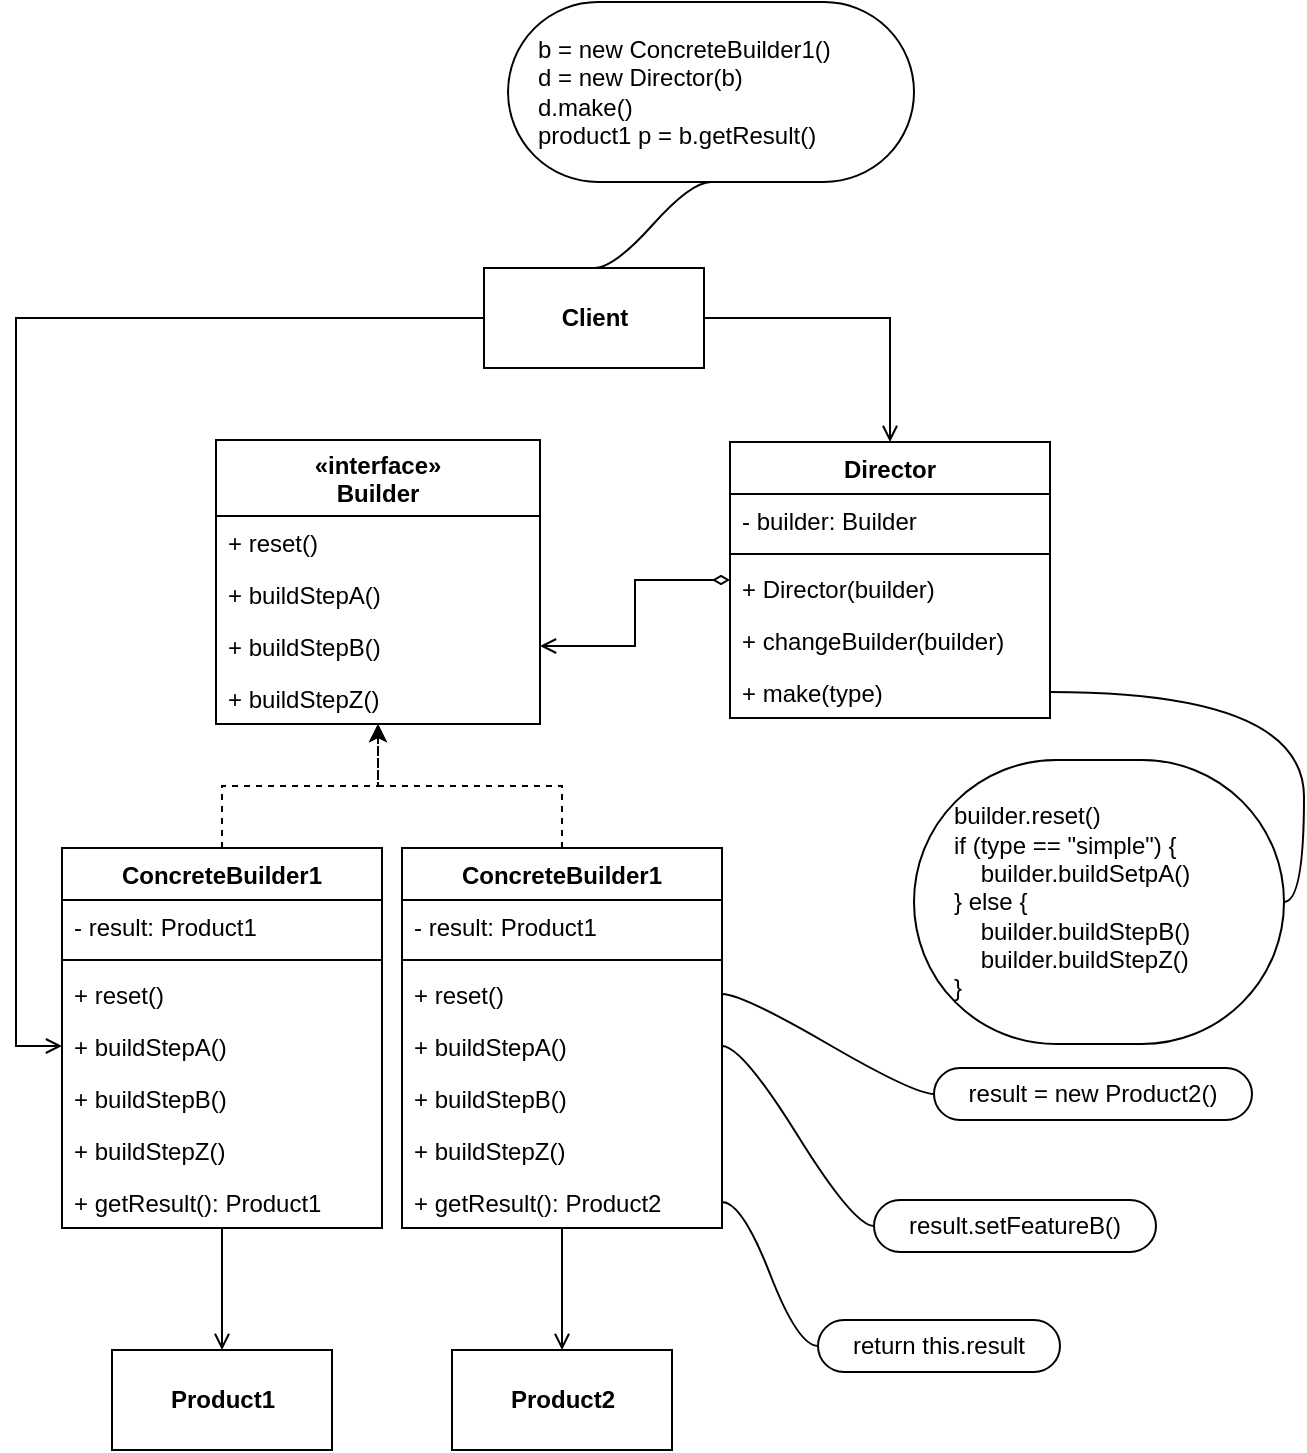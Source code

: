 <mxfile>
    <diagram id="TZTLIemM7V4YDibyDKoc" name="Standard">
        <mxGraphModel dx="997" dy="782" grid="0" gridSize="10" guides="1" tooltips="1" connect="1" arrows="1" fold="1" page="1" pageScale="1" pageWidth="827" pageHeight="1169" math="0" shadow="0">
            <root>
                <mxCell id="0"/>
                <mxCell id="1" parent="0"/>
                <mxCell id="6" value="«interface»&#10;Builder" style="swimlane;fontStyle=1;childLayout=stackLayout;horizontal=1;startSize=38;fillColor=none;horizontalStack=0;resizeParent=1;resizeParentMax=0;resizeLast=0;collapsible=1;marginBottom=0;" parent="1" vertex="1">
                    <mxGeometry x="221" y="294" width="162" height="142" as="geometry">
                        <mxRectangle x="130" y="284" width="90" height="38" as="alternateBounds"/>
                    </mxGeometry>
                </mxCell>
                <mxCell id="7" value="+ reset()" style="text;strokeColor=none;fillColor=none;align=left;verticalAlign=top;spacingLeft=4;spacingRight=4;overflow=hidden;rotatable=0;points=[[0,0.5],[1,0.5]];portConstraint=eastwest;" parent="6" vertex="1">
                    <mxGeometry y="38" width="162" height="26" as="geometry"/>
                </mxCell>
                <mxCell id="8" value="+ buildStepA()" style="text;strokeColor=none;fillColor=none;align=left;verticalAlign=top;spacingLeft=4;spacingRight=4;overflow=hidden;rotatable=0;points=[[0,0.5],[1,0.5]];portConstraint=eastwest;" parent="6" vertex="1">
                    <mxGeometry y="64" width="162" height="26" as="geometry"/>
                </mxCell>
                <mxCell id="9" value="+ buildStepB()" style="text;strokeColor=none;fillColor=none;align=left;verticalAlign=top;spacingLeft=4;spacingRight=4;overflow=hidden;rotatable=0;points=[[0,0.5],[1,0.5]];portConstraint=eastwest;" parent="6" vertex="1">
                    <mxGeometry y="90" width="162" height="26" as="geometry"/>
                </mxCell>
                <mxCell id="15" value="+ buildStepZ()" style="text;strokeColor=none;fillColor=none;align=left;verticalAlign=top;spacingLeft=4;spacingRight=4;overflow=hidden;rotatable=0;points=[[0,0.5],[1,0.5]];portConstraint=eastwest;" parent="6" vertex="1">
                    <mxGeometry y="116" width="162" height="26" as="geometry"/>
                </mxCell>
                <mxCell id="30" style="edgeStyle=orthogonalEdgeStyle;html=1;exitX=0.5;exitY=0;exitDx=0;exitDy=0;entryX=0.5;entryY=1;entryDx=0;entryDy=0;rounded=0;dashed=1;" parent="1" source="16" target="6" edge="1">
                    <mxGeometry relative="1" as="geometry"/>
                </mxCell>
                <mxCell id="37" value="" style="edgeStyle=orthogonalEdgeStyle;rounded=0;html=1;endArrow=open;endFill=0;" parent="1" source="16" target="34" edge="1">
                    <mxGeometry relative="1" as="geometry"/>
                </mxCell>
                <mxCell id="16" value="ConcreteBuilder1" style="swimlane;fontStyle=1;align=center;verticalAlign=top;childLayout=stackLayout;horizontal=1;startSize=26;horizontalStack=0;resizeParent=1;resizeParentMax=0;resizeLast=0;collapsible=1;marginBottom=0;" parent="1" vertex="1">
                    <mxGeometry x="144" y="498" width="160" height="190" as="geometry">
                        <mxRectangle x="53" y="488" width="127" height="26" as="alternateBounds"/>
                    </mxGeometry>
                </mxCell>
                <mxCell id="17" value="- result: Product1" style="text;strokeColor=none;fillColor=none;align=left;verticalAlign=top;spacingLeft=4;spacingRight=4;overflow=hidden;rotatable=0;points=[[0,0.5],[1,0.5]];portConstraint=eastwest;" parent="16" vertex="1">
                    <mxGeometry y="26" width="160" height="26" as="geometry"/>
                </mxCell>
                <mxCell id="18" value="" style="line;strokeWidth=1;fillColor=none;align=left;verticalAlign=middle;spacingTop=-1;spacingLeft=3;spacingRight=3;rotatable=0;labelPosition=right;points=[];portConstraint=eastwest;" parent="16" vertex="1">
                    <mxGeometry y="52" width="160" height="8" as="geometry"/>
                </mxCell>
                <mxCell id="19" value="+ reset()" style="text;strokeColor=none;fillColor=none;align=left;verticalAlign=top;spacingLeft=4;spacingRight=4;overflow=hidden;rotatable=0;points=[[0,0.5],[1,0.5]];portConstraint=eastwest;" parent="16" vertex="1">
                    <mxGeometry y="60" width="160" height="26" as="geometry"/>
                </mxCell>
                <mxCell id="21" value="+ buildStepA()" style="text;strokeColor=none;fillColor=none;align=left;verticalAlign=top;spacingLeft=4;spacingRight=4;overflow=hidden;rotatable=0;points=[[0,0.5],[1,0.5]];portConstraint=eastwest;" parent="16" vertex="1">
                    <mxGeometry y="86" width="160" height="26" as="geometry"/>
                </mxCell>
                <mxCell id="20" value="+ buildStepB()" style="text;strokeColor=none;fillColor=none;align=left;verticalAlign=top;spacingLeft=4;spacingRight=4;overflow=hidden;rotatable=0;points=[[0,0.5],[1,0.5]];portConstraint=eastwest;" parent="16" vertex="1">
                    <mxGeometry y="112" width="160" height="26" as="geometry"/>
                </mxCell>
                <mxCell id="22" value="+ buildStepZ()" style="text;strokeColor=none;fillColor=none;align=left;verticalAlign=top;spacingLeft=4;spacingRight=4;overflow=hidden;rotatable=0;points=[[0,0.5],[1,0.5]];portConstraint=eastwest;" parent="16" vertex="1">
                    <mxGeometry y="138" width="160" height="26" as="geometry"/>
                </mxCell>
                <mxCell id="38" value="+ getResult(): Product1" style="text;strokeColor=none;fillColor=none;align=left;verticalAlign=top;spacingLeft=4;spacingRight=4;overflow=hidden;rotatable=0;points=[[0,0.5],[1,0.5]];portConstraint=eastwest;" parent="16" vertex="1">
                    <mxGeometry y="164" width="160" height="26" as="geometry"/>
                </mxCell>
                <mxCell id="32" style="edgeStyle=orthogonalEdgeStyle;rounded=0;html=1;exitX=0.5;exitY=0;exitDx=0;exitDy=0;entryX=0.5;entryY=1;entryDx=0;entryDy=0;dashed=1;" parent="1" source="23" target="6" edge="1">
                    <mxGeometry relative="1" as="geometry">
                        <mxPoint x="302" y="436" as="targetPoint"/>
                    </mxGeometry>
                </mxCell>
                <mxCell id="36" value="" style="edgeStyle=orthogonalEdgeStyle;rounded=0;html=1;endArrow=open;endFill=0;" parent="1" source="23" target="35" edge="1">
                    <mxGeometry relative="1" as="geometry"/>
                </mxCell>
                <mxCell id="23" value="ConcreteBuilder1" style="swimlane;fontStyle=1;align=center;verticalAlign=top;childLayout=stackLayout;horizontal=1;startSize=26;horizontalStack=0;resizeParent=1;resizeParentMax=0;resizeLast=0;collapsible=1;marginBottom=0;" parent="1" vertex="1">
                    <mxGeometry x="314" y="498" width="160" height="190" as="geometry"/>
                </mxCell>
                <mxCell id="24" value="- result: Product1" style="text;strokeColor=none;fillColor=none;align=left;verticalAlign=top;spacingLeft=4;spacingRight=4;overflow=hidden;rotatable=0;points=[[0,0.5],[1,0.5]];portConstraint=eastwest;" parent="23" vertex="1">
                    <mxGeometry y="26" width="160" height="26" as="geometry"/>
                </mxCell>
                <mxCell id="25" value="" style="line;strokeWidth=1;fillColor=none;align=left;verticalAlign=middle;spacingTop=-1;spacingLeft=3;spacingRight=3;rotatable=0;labelPosition=right;points=[];portConstraint=eastwest;" parent="23" vertex="1">
                    <mxGeometry y="52" width="160" height="8" as="geometry"/>
                </mxCell>
                <mxCell id="26" value="+ reset()" style="text;strokeColor=none;fillColor=none;align=left;verticalAlign=top;spacingLeft=4;spacingRight=4;overflow=hidden;rotatable=0;points=[[0,0.5],[1,0.5]];portConstraint=eastwest;" parent="23" vertex="1">
                    <mxGeometry y="60" width="160" height="26" as="geometry"/>
                </mxCell>
                <mxCell id="27" value="+ buildStepA()" style="text;strokeColor=none;fillColor=none;align=left;verticalAlign=top;spacingLeft=4;spacingRight=4;overflow=hidden;rotatable=0;points=[[0,0.5],[1,0.5]];portConstraint=eastwest;" parent="23" vertex="1">
                    <mxGeometry y="86" width="160" height="26" as="geometry"/>
                </mxCell>
                <mxCell id="28" value="+ buildStepB()" style="text;strokeColor=none;fillColor=none;align=left;verticalAlign=top;spacingLeft=4;spacingRight=4;overflow=hidden;rotatable=0;points=[[0,0.5],[1,0.5]];portConstraint=eastwest;" parent="23" vertex="1">
                    <mxGeometry y="112" width="160" height="26" as="geometry"/>
                </mxCell>
                <mxCell id="29" value="+ buildStepZ()" style="text;strokeColor=none;fillColor=none;align=left;verticalAlign=top;spacingLeft=4;spacingRight=4;overflow=hidden;rotatable=0;points=[[0,0.5],[1,0.5]];portConstraint=eastwest;" parent="23" vertex="1">
                    <mxGeometry y="138" width="160" height="26" as="geometry"/>
                </mxCell>
                <mxCell id="39" value="+ getResult(): Product2" style="text;strokeColor=none;fillColor=none;align=left;verticalAlign=top;spacingLeft=4;spacingRight=4;overflow=hidden;rotatable=0;points=[[0,0.5],[1,0.5]];portConstraint=eastwest;" parent="23" vertex="1">
                    <mxGeometry y="164" width="160" height="26" as="geometry"/>
                </mxCell>
                <mxCell id="34" value="Product1" style="html=1;fontStyle=1" parent="1" vertex="1">
                    <mxGeometry x="169" y="749" width="110" height="50" as="geometry"/>
                </mxCell>
                <mxCell id="35" value="Product2" style="html=1;fontStyle=1" parent="1" vertex="1">
                    <mxGeometry x="339" y="749" width="110" height="50" as="geometry"/>
                </mxCell>
                <mxCell id="47" value="" style="edgeStyle=orthogonalEdgeStyle;rounded=0;html=1;endArrow=open;endFill=0;startArrow=diamondThin;startFill=0;" parent="1" source="40" target="9" edge="1">
                    <mxGeometry relative="1" as="geometry"/>
                </mxCell>
                <mxCell id="40" value="Director" style="swimlane;fontStyle=1;align=center;verticalAlign=top;childLayout=stackLayout;horizontal=1;startSize=26;horizontalStack=0;resizeParent=1;resizeParentMax=0;resizeLast=0;collapsible=1;marginBottom=0;" parent="1" vertex="1">
                    <mxGeometry x="478" y="295" width="160" height="138" as="geometry">
                        <mxRectangle x="387" y="285" width="73" height="26" as="alternateBounds"/>
                    </mxGeometry>
                </mxCell>
                <mxCell id="41" value="- builder: Builder" style="text;strokeColor=none;fillColor=none;align=left;verticalAlign=top;spacingLeft=4;spacingRight=4;overflow=hidden;rotatable=0;points=[[0,0.5],[1,0.5]];portConstraint=eastwest;" parent="40" vertex="1">
                    <mxGeometry y="26" width="160" height="26" as="geometry"/>
                </mxCell>
                <mxCell id="42" value="" style="line;strokeWidth=1;fillColor=none;align=left;verticalAlign=middle;spacingTop=-1;spacingLeft=3;spacingRight=3;rotatable=0;labelPosition=right;points=[];portConstraint=eastwest;" parent="40" vertex="1">
                    <mxGeometry y="52" width="160" height="8" as="geometry"/>
                </mxCell>
                <mxCell id="43" value="+ Director(builder)" style="text;strokeColor=none;fillColor=none;align=left;verticalAlign=top;spacingLeft=4;spacingRight=4;overflow=hidden;rotatable=0;points=[[0,0.5],[1,0.5]];portConstraint=eastwest;" parent="40" vertex="1">
                    <mxGeometry y="60" width="160" height="26" as="geometry"/>
                </mxCell>
                <mxCell id="44" value="+ changeBuilder(builder)" style="text;strokeColor=none;fillColor=none;align=left;verticalAlign=top;spacingLeft=4;spacingRight=4;overflow=hidden;rotatable=0;points=[[0,0.5],[1,0.5]];portConstraint=eastwest;" parent="40" vertex="1">
                    <mxGeometry y="86" width="160" height="26" as="geometry"/>
                </mxCell>
                <mxCell id="45" value="+ make(type)" style="text;strokeColor=none;fillColor=none;align=left;verticalAlign=top;spacingLeft=4;spacingRight=4;overflow=hidden;rotatable=0;points=[[0,0.5],[1,0.5]];portConstraint=eastwest;" parent="40" vertex="1">
                    <mxGeometry y="112" width="160" height="26" as="geometry"/>
                </mxCell>
                <mxCell id="50" style="edgeStyle=orthogonalEdgeStyle;rounded=0;html=1;exitX=0;exitY=0.5;exitDx=0;exitDy=0;startArrow=none;startFill=0;endArrow=open;endFill=0;entryX=0;entryY=0.5;entryDx=0;entryDy=0;" parent="1" source="49" target="21" edge="1">
                    <mxGeometry relative="1" as="geometry">
                        <mxPoint x="116" y="606" as="targetPoint"/>
                        <Array as="points">
                            <mxPoint x="121" y="233"/>
                            <mxPoint x="121" y="597"/>
                        </Array>
                    </mxGeometry>
                </mxCell>
                <mxCell id="51" style="edgeStyle=orthogonalEdgeStyle;rounded=0;html=1;exitX=1;exitY=0.5;exitDx=0;exitDy=0;entryX=0.5;entryY=0;entryDx=0;entryDy=0;startArrow=none;startFill=0;endArrow=open;endFill=0;" parent="1" source="49" target="40" edge="1">
                    <mxGeometry relative="1" as="geometry"/>
                </mxCell>
                <mxCell id="49" value="Client" style="html=1;fontStyle=1" parent="1" vertex="1">
                    <mxGeometry x="355" y="208" width="110" height="50" as="geometry"/>
                </mxCell>
                <mxCell id="52" value="b = new ConcreteBuilder1()&lt;br&gt;d = new Director(b)&lt;br&gt;d.make()&lt;br&gt;product1 p = b.getResult()" style="whiteSpace=wrap;html=1;rounded=1;arcSize=50;align=left;verticalAlign=middle;strokeWidth=1;autosize=1;spacing=15;treeFolding=1;treeMoving=1;newEdgeStyle={&quot;edgeStyle&quot;:&quot;entityRelationEdgeStyle&quot;,&quot;startArrow&quot;:&quot;none&quot;,&quot;endArrow&quot;:&quot;none&quot;,&quot;segment&quot;:10,&quot;curved&quot;:1};spacingLeft=0;spacingRight=0;" parent="1" vertex="1">
                    <mxGeometry x="367" y="75" width="203" height="90" as="geometry"/>
                </mxCell>
                <mxCell id="53" value="" style="edgeStyle=entityRelationEdgeStyle;startArrow=none;endArrow=none;segment=10;curved=1;rounded=0;exitX=0.5;exitY=0;exitDx=0;exitDy=0;entryX=0.5;entryY=1;entryDx=0;entryDy=0;" parent="1" source="49" target="52" edge="1">
                    <mxGeometry relative="1" as="geometry">
                        <mxPoint x="416" y="181" as="sourcePoint"/>
                    </mxGeometry>
                </mxCell>
                <mxCell id="54" value="builder.reset()&lt;br&gt;if (type == &quot;simple&quot;) {&lt;br&gt;&lt;div&gt;&lt;span&gt;&amp;nbsp; &amp;nbsp; builder.buildSetpA()&lt;/span&gt;&lt;/div&gt;&lt;div&gt;&lt;span&gt;} else {&lt;/span&gt;&lt;/div&gt;&lt;div&gt;&lt;span&gt;&amp;nbsp; &amp;nbsp; builder.buildStepB()&lt;/span&gt;&lt;/div&gt;&lt;div&gt;&lt;span&gt;&amp;nbsp; &amp;nbsp; builder.buildStepZ()&lt;/span&gt;&lt;/div&gt;&lt;div&gt;&lt;span&gt;}&lt;/span&gt;&lt;/div&gt;" style="whiteSpace=wrap;html=1;rounded=1;arcSize=50;align=left;verticalAlign=middle;strokeWidth=1;autosize=1;spacing=20;treeFolding=1;treeMoving=1;newEdgeStyle={&quot;edgeStyle&quot;:&quot;entityRelationEdgeStyle&quot;,&quot;startArrow&quot;:&quot;none&quot;,&quot;endArrow&quot;:&quot;none&quot;,&quot;segment&quot;:10,&quot;curved&quot;:1};" parent="1" vertex="1">
                    <mxGeometry x="570" y="454" width="185" height="142" as="geometry"/>
                </mxCell>
                <mxCell id="55" value="" style="edgeStyle=entityRelationEdgeStyle;startArrow=none;endArrow=none;segment=10;curved=1;rounded=0;" parent="1" source="45" target="54" edge="1">
                    <mxGeometry relative="1" as="geometry">
                        <mxPoint x="545" y="512" as="sourcePoint"/>
                    </mxGeometry>
                </mxCell>
                <mxCell id="56" value="result = new Product2()" style="whiteSpace=wrap;html=1;rounded=1;arcSize=50;align=center;verticalAlign=middle;strokeWidth=1;autosize=1;spacing=4;treeFolding=1;treeMoving=1;newEdgeStyle={&quot;edgeStyle&quot;:&quot;entityRelationEdgeStyle&quot;,&quot;startArrow&quot;:&quot;none&quot;,&quot;endArrow&quot;:&quot;none&quot;,&quot;segment&quot;:10,&quot;curved&quot;:1};" parent="1" vertex="1">
                    <mxGeometry x="580" y="608" width="159" height="26" as="geometry"/>
                </mxCell>
                <mxCell id="57" value="" style="edgeStyle=entityRelationEdgeStyle;startArrow=none;endArrow=none;segment=10;curved=1;rounded=0;entryX=0;entryY=0.5;entryDx=0;entryDy=0;exitX=1;exitY=0.5;exitDx=0;exitDy=0;" parent="1" source="26" target="56" edge="1">
                    <mxGeometry relative="1" as="geometry">
                        <mxPoint x="495" y="632" as="sourcePoint"/>
                    </mxGeometry>
                </mxCell>
                <mxCell id="58" value="result.setFeatureB()" style="whiteSpace=wrap;html=1;rounded=1;arcSize=50;align=center;verticalAlign=middle;strokeWidth=1;autosize=1;spacing=4;treeFolding=1;treeMoving=1;newEdgeStyle={&quot;edgeStyle&quot;:&quot;entityRelationEdgeStyle&quot;,&quot;startArrow&quot;:&quot;none&quot;,&quot;endArrow&quot;:&quot;none&quot;,&quot;segment&quot;:10,&quot;curved&quot;:1};" parent="1" vertex="1">
                    <mxGeometry x="550" y="674" width="141" height="26" as="geometry"/>
                </mxCell>
                <mxCell id="59" value="" style="edgeStyle=entityRelationEdgeStyle;startArrow=none;endArrow=none;segment=10;curved=1;rounded=0;entryX=0;entryY=0.5;entryDx=0;entryDy=0;exitX=1;exitY=0.5;exitDx=0;exitDy=0;" parent="1" source="27" target="58" edge="1">
                    <mxGeometry relative="1" as="geometry">
                        <mxPoint x="449" y="616.0" as="sourcePoint"/>
                        <mxPoint x="555" y="666.0" as="targetPoint"/>
                    </mxGeometry>
                </mxCell>
                <mxCell id="60" value="return this.result" style="whiteSpace=wrap;html=1;rounded=1;arcSize=50;align=center;verticalAlign=middle;strokeWidth=1;autosize=1;spacing=4;treeFolding=1;treeMoving=1;newEdgeStyle={&quot;edgeStyle&quot;:&quot;entityRelationEdgeStyle&quot;,&quot;startArrow&quot;:&quot;none&quot;,&quot;endArrow&quot;:&quot;none&quot;,&quot;segment&quot;:10,&quot;curved&quot;:1};" parent="1" vertex="1">
                    <mxGeometry x="522" y="734" width="121" height="26" as="geometry"/>
                </mxCell>
                <mxCell id="61" value="" style="edgeStyle=entityRelationEdgeStyle;startArrow=none;endArrow=none;segment=10;curved=1;rounded=0;exitX=1;exitY=0.5;exitDx=0;exitDy=0;" parent="1" source="39" target="60" edge="1">
                    <mxGeometry relative="1" as="geometry">
                        <mxPoint x="569" y="754" as="sourcePoint"/>
                    </mxGeometry>
                </mxCell>
            </root>
        </mxGraphModel>
    </diagram>
    <diagram id="hM4IRcCXv8HeKPSDkAta" name="Practice">
        <mxGraphModel dx="997" dy="782" grid="0" gridSize="10" guides="1" tooltips="1" connect="1" arrows="1" fold="1" page="1" pageScale="1" pageWidth="827" pageHeight="1169" math="0" shadow="0">
            <root>
                <mxCell id="X0hyAaEp1PcIMpVGiumt-0"/>
                <mxCell id="X0hyAaEp1PcIMpVGiumt-1" parent="X0hyAaEp1PcIMpVGiumt-0"/>
                <mxCell id="fDoHiUCOHHw3vwSHN8Bp-12" value="" style="edgeStyle=orthogonalEdgeStyle;rounded=0;html=1;startArrow=none;startFill=0;endArrow=open;endFill=0;" parent="X0hyAaEp1PcIMpVGiumt-1" source="dYky2I5HJQydA3VeJbg_-0" target="fDoHiUCOHHw3vwSHN8Bp-9" edge="1">
                    <mxGeometry relative="1" as="geometry"/>
                </mxCell>
                <mxCell id="dYky2I5HJQydA3VeJbg_-0" value="«interface»&#10;Builder" style="swimlane;fontStyle=1;childLayout=stackLayout;horizontal=1;startSize=40;fillColor=none;horizontalStack=0;resizeParent=1;resizeParentMax=0;resizeLast=0;collapsible=1;marginBottom=0;" parent="X0hyAaEp1PcIMpVGiumt-1" vertex="1">
                    <mxGeometry x="129" y="267" width="315" height="240" as="geometry"/>
                </mxCell>
                <mxCell id="fDoHiUCOHHw3vwSHN8Bp-0" value="+ packPrimaryWeapon()" style="text;strokeColor=none;fillColor=none;align=left;verticalAlign=top;spacingLeft=4;spacingRight=4;overflow=hidden;rotatable=0;points=[[0,0.5],[1,0.5]];portConstraint=eastwest;" parent="dYky2I5HJQydA3VeJbg_-0" vertex="1">
                    <mxGeometry y="40" width="315" height="29" as="geometry"/>
                </mxCell>
                <mxCell id="dYky2I5HJQydA3VeJbg_-3" value="+ packSecondaryWeapon(isSubmachineGun: boolean)" style="text;strokeColor=none;fillColor=none;align=left;verticalAlign=top;spacingLeft=4;spacingRight=4;overflow=hidden;rotatable=0;points=[[0,0.5],[1,0.5]];portConstraint=eastwest;" parent="dYky2I5HJQydA3VeJbg_-0" vertex="1">
                    <mxGeometry y="69" width="315" height="29" as="geometry"/>
                </mxCell>
                <mxCell id="dYky2I5HJQydA3VeJbg_-2" value="+ packMeleeWeapon()" style="text;strokeColor=none;fillColor=none;align=left;verticalAlign=top;spacingLeft=4;spacingRight=4;overflow=hidden;rotatable=0;points=[[0,0.5],[1,0.5]];portConstraint=eastwest;" parent="dYky2I5HJQydA3VeJbg_-0" vertex="1">
                    <mxGeometry y="98" width="315" height="26" as="geometry"/>
                </mxCell>
                <mxCell id="fDoHiUCOHHw3vwSHN8Bp-1" value="+ packThrowableWeapon(isLethal: boolean)" style="text;strokeColor=none;fillColor=none;align=left;verticalAlign=top;spacingLeft=4;spacingRight=4;overflow=hidden;rotatable=0;points=[[0,0.5],[1,0.5]];portConstraint=eastwest;" parent="dYky2I5HJQydA3VeJbg_-0" vertex="1">
                    <mxGeometry y="124" width="315" height="29" as="geometry"/>
                </mxCell>
                <mxCell id="fDoHiUCOHHw3vwSHN8Bp-2" value="+ packArmor(withSteelPlate: boolean)" style="text;strokeColor=none;fillColor=none;align=left;verticalAlign=top;spacingLeft=4;spacingRight=4;overflow=hidden;rotatable=0;points=[[0,0.5],[1,0.5]];portConstraint=eastwest;" parent="dYky2I5HJQydA3VeJbg_-0" vertex="1">
                    <mxGeometry y="153" width="315" height="29" as="geometry"/>
                </mxCell>
                <mxCell id="fDoHiUCOHHw3vwSHN8Bp-3" value="+ packHelmet(withNighVision: boolean)" style="text;strokeColor=none;fillColor=none;align=left;verticalAlign=top;spacingLeft=4;spacingRight=4;overflow=hidden;rotatable=0;points=[[0,0.5],[1,0.5]];portConstraint=eastwest;" parent="dYky2I5HJQydA3VeJbg_-0" vertex="1">
                    <mxGeometry y="182" width="315" height="29" as="geometry"/>
                </mxCell>
                <mxCell id="fDoHiUCOHHw3vwSHN8Bp-4" value="+ getKit(): Kit" style="text;strokeColor=none;fillColor=none;align=left;verticalAlign=top;spacingLeft=4;spacingRight=4;overflow=hidden;rotatable=0;points=[[0,0.5],[1,0.5]];portConstraint=eastwest;" parent="dYky2I5HJQydA3VeJbg_-0" vertex="1">
                    <mxGeometry y="211" width="315" height="29" as="geometry"/>
                </mxCell>
                <mxCell id="fDoHiUCOHHw3vwSHN8Bp-5" value="Kit" style="swimlane;fontStyle=1;align=center;verticalAlign=top;childLayout=stackLayout;horizontal=1;startSize=26;horizontalStack=0;resizeParent=1;resizeParentMax=0;resizeLast=0;collapsible=1;marginBottom=0;" parent="X0hyAaEp1PcIMpVGiumt-1" vertex="1">
                    <mxGeometry x="488" y="304" width="250" height="268" as="geometry"/>
                </mxCell>
                <mxCell id="fDoHiUCOHHw3vwSHN8Bp-6" value="- headwear: string[]" style="text;strokeColor=none;fillColor=none;align=left;verticalAlign=top;spacingLeft=4;spacingRight=4;overflow=hidden;rotatable=0;points=[[0,0.5],[1,0.5]];portConstraint=eastwest;" parent="fDoHiUCOHHw3vwSHN8Bp-5" vertex="1">
                    <mxGeometry y="26" width="250" height="26" as="geometry"/>
                </mxCell>
                <mxCell id="fDoHiUCOHHw3vwSHN8Bp-39" value="- bodygear: string[]" style="text;strokeColor=none;fillColor=none;align=left;verticalAlign=top;spacingLeft=4;spacingRight=4;overflow=hidden;rotatable=0;points=[[0,0.5],[1,0.5]];portConstraint=eastwest;" parent="fDoHiUCOHHw3vwSHN8Bp-5" vertex="1">
                    <mxGeometry y="52" width="250" height="26" as="geometry"/>
                </mxCell>
                <mxCell id="fDoHiUCOHHw3vwSHN8Bp-41" value="- onHand: string[]" style="text;strokeColor=none;fillColor=none;align=left;verticalAlign=top;spacingLeft=4;spacingRight=4;overflow=hidden;rotatable=0;points=[[0,0.5],[1,0.5]];portConstraint=eastwest;" parent="fDoHiUCOHHw3vwSHN8Bp-5" vertex="1">
                    <mxGeometry y="78" width="250" height="26" as="geometry"/>
                </mxCell>
                <mxCell id="fDoHiUCOHHw3vwSHN8Bp-40" value="- packed: string[]" style="text;strokeColor=none;fillColor=none;align=left;verticalAlign=top;spacingLeft=4;spacingRight=4;overflow=hidden;rotatable=0;points=[[0,0.5],[1,0.5]];portConstraint=eastwest;" parent="fDoHiUCOHHw3vwSHN8Bp-5" vertex="1">
                    <mxGeometry y="104" width="250" height="26" as="geometry"/>
                </mxCell>
                <mxCell id="fDoHiUCOHHw3vwSHN8Bp-7" value="" style="line;strokeWidth=1;fillColor=none;align=left;verticalAlign=middle;spacingTop=-1;spacingLeft=3;spacingRight=3;rotatable=0;labelPosition=right;points=[];portConstraint=eastwest;" parent="fDoHiUCOHHw3vwSHN8Bp-5" vertex="1">
                    <mxGeometry y="130" width="250" height="8" as="geometry"/>
                </mxCell>
                <mxCell id="fDoHiUCOHHw3vwSHN8Bp-9" value="+ addHeadwear(equipmentName: string)" style="text;strokeColor=none;fillColor=none;align=left;verticalAlign=top;spacingLeft=4;spacingRight=4;overflow=hidden;rotatable=0;points=[[0,0.5],[1,0.5]];portConstraint=eastwest;" parent="fDoHiUCOHHw3vwSHN8Bp-5" vertex="1">
                    <mxGeometry y="138" width="250" height="26" as="geometry"/>
                </mxCell>
                <mxCell id="fDoHiUCOHHw3vwSHN8Bp-44" value="+ addBodygear(equipmentName: string)" style="text;strokeColor=none;fillColor=none;align=left;verticalAlign=top;spacingLeft=4;spacingRight=4;overflow=hidden;rotatable=0;points=[[0,0.5],[1,0.5]];portConstraint=eastwest;" parent="fDoHiUCOHHw3vwSHN8Bp-5" vertex="1">
                    <mxGeometry y="164" width="250" height="26" as="geometry"/>
                </mxCell>
                <mxCell id="fDoHiUCOHHw3vwSHN8Bp-43" value="+ addOnHand(equipmentName: string)" style="text;strokeColor=none;fillColor=none;align=left;verticalAlign=top;spacingLeft=4;spacingRight=4;overflow=hidden;rotatable=0;points=[[0,0.5],[1,0.5]];portConstraint=eastwest;" parent="fDoHiUCOHHw3vwSHN8Bp-5" vertex="1">
                    <mxGeometry y="190" width="250" height="26" as="geometry"/>
                </mxCell>
                <mxCell id="fDoHiUCOHHw3vwSHN8Bp-42" value="+ addPacked(equipmentName: string)" style="text;strokeColor=none;fillColor=none;align=left;verticalAlign=top;spacingLeft=4;spacingRight=4;overflow=hidden;rotatable=0;points=[[0,0.5],[1,0.5]];portConstraint=eastwest;" parent="fDoHiUCOHHw3vwSHN8Bp-5" vertex="1">
                    <mxGeometry y="216" width="250" height="26" as="geometry"/>
                </mxCell>
                <mxCell id="fDoHiUCOHHw3vwSHN8Bp-8" value="+ showMeWhatYouGot()" style="text;strokeColor=none;fillColor=none;align=left;verticalAlign=top;spacingLeft=4;spacingRight=4;overflow=hidden;rotatable=0;points=[[0,0.5],[1,0.5]];portConstraint=eastwest;" parent="fDoHiUCOHHw3vwSHN8Bp-5" vertex="1">
                    <mxGeometry y="242" width="250" height="26" as="geometry"/>
                </mxCell>
                <mxCell id="fDoHiUCOHHw3vwSHN8Bp-37" style="edgeStyle=orthogonalEdgeStyle;rounded=0;html=1;exitX=0.5;exitY=0;exitDx=0;exitDy=0;entryX=0.481;entryY=1.031;entryDx=0;entryDy=0;entryPerimeter=0;startArrow=none;startFill=0;endArrow=block;endFill=0;dashed=1;" parent="X0hyAaEp1PcIMpVGiumt-1" source="fDoHiUCOHHw3vwSHN8Bp-13" target="fDoHiUCOHHw3vwSHN8Bp-4" edge="1">
                    <mxGeometry relative="1" as="geometry"/>
                </mxCell>
                <mxCell id="fDoHiUCOHHw3vwSHN8Bp-13" value="SniperKitBuilder" style="swimlane;fontStyle=1;align=center;verticalAlign=top;childLayout=stackLayout;horizontal=1;startSize=26;horizontalStack=0;resizeParent=1;resizeParentMax=0;resizeLast=0;collapsible=1;marginBottom=0;" parent="X0hyAaEp1PcIMpVGiumt-1" vertex="1">
                    <mxGeometry x="69" y="671" width="315" height="260" as="geometry"/>
                </mxCell>
                <mxCell id="fDoHiUCOHHw3vwSHN8Bp-14" value="- kit: Kit" style="text;strokeColor=none;fillColor=none;align=left;verticalAlign=top;spacingLeft=4;spacingRight=4;overflow=hidden;rotatable=0;points=[[0,0.5],[1,0.5]];portConstraint=eastwest;" parent="fDoHiUCOHHw3vwSHN8Bp-13" vertex="1">
                    <mxGeometry y="26" width="315" height="26" as="geometry"/>
                </mxCell>
                <mxCell id="fDoHiUCOHHw3vwSHN8Bp-15" value="" style="line;strokeWidth=1;fillColor=none;align=left;verticalAlign=middle;spacingTop=-1;spacingLeft=3;spacingRight=3;rotatable=0;labelPosition=right;points=[];portConstraint=eastwest;" parent="fDoHiUCOHHw3vwSHN8Bp-13" vertex="1">
                    <mxGeometry y="52" width="315" height="8" as="geometry"/>
                </mxCell>
                <mxCell id="fDoHiUCOHHw3vwSHN8Bp-20" value="+ packPrimaryWeapon()" style="text;strokeColor=none;fillColor=none;align=left;verticalAlign=top;spacingLeft=4;spacingRight=4;overflow=hidden;rotatable=0;points=[[0,0.5],[1,0.5]];portConstraint=eastwest;" parent="fDoHiUCOHHw3vwSHN8Bp-13" vertex="1">
                    <mxGeometry y="60" width="315" height="29" as="geometry"/>
                </mxCell>
                <mxCell id="fDoHiUCOHHw3vwSHN8Bp-19" value="+ packSecondaryWeapon(isSubmachineGun: boolean)" style="text;strokeColor=none;fillColor=none;align=left;verticalAlign=top;spacingLeft=4;spacingRight=4;overflow=hidden;rotatable=0;points=[[0,0.5],[1,0.5]];portConstraint=eastwest;" parent="fDoHiUCOHHw3vwSHN8Bp-13" vertex="1">
                    <mxGeometry y="89" width="315" height="29" as="geometry"/>
                </mxCell>
                <mxCell id="fDoHiUCOHHw3vwSHN8Bp-18" value="+ packMeleeWeapon()" style="text;strokeColor=none;fillColor=none;align=left;verticalAlign=top;spacingLeft=4;spacingRight=4;overflow=hidden;rotatable=0;points=[[0,0.5],[1,0.5]];portConstraint=eastwest;" parent="fDoHiUCOHHw3vwSHN8Bp-13" vertex="1">
                    <mxGeometry y="118" width="315" height="26" as="geometry"/>
                </mxCell>
                <mxCell id="fDoHiUCOHHw3vwSHN8Bp-21" value="+ packThrowableWeapon(isLethal: boolean)" style="text;strokeColor=none;fillColor=none;align=left;verticalAlign=top;spacingLeft=4;spacingRight=4;overflow=hidden;rotatable=0;points=[[0,0.5],[1,0.5]];portConstraint=eastwest;" parent="fDoHiUCOHHw3vwSHN8Bp-13" vertex="1">
                    <mxGeometry y="144" width="315" height="29" as="geometry"/>
                </mxCell>
                <mxCell id="fDoHiUCOHHw3vwSHN8Bp-22" value="+ packArmor(withSteelPlate: boolean)" style="text;strokeColor=none;fillColor=none;align=left;verticalAlign=top;spacingLeft=4;spacingRight=4;overflow=hidden;rotatable=0;points=[[0,0.5],[1,0.5]];portConstraint=eastwest;" parent="fDoHiUCOHHw3vwSHN8Bp-13" vertex="1">
                    <mxGeometry y="173" width="315" height="29" as="geometry"/>
                </mxCell>
                <mxCell id="fDoHiUCOHHw3vwSHN8Bp-23" value="+ packHelmet(withNighVision: boolean)" style="text;strokeColor=none;fillColor=none;align=left;verticalAlign=top;spacingLeft=4;spacingRight=4;overflow=hidden;rotatable=0;points=[[0,0.5],[1,0.5]];portConstraint=eastwest;" parent="fDoHiUCOHHw3vwSHN8Bp-13" vertex="1">
                    <mxGeometry y="202" width="315" height="29" as="geometry"/>
                </mxCell>
                <mxCell id="fDoHiUCOHHw3vwSHN8Bp-24" value="+ getKit(): Kit" style="text;strokeColor=none;fillColor=none;align=left;verticalAlign=top;spacingLeft=4;spacingRight=4;overflow=hidden;rotatable=0;points=[[0,0.5],[1,0.5]];portConstraint=eastwest;" parent="fDoHiUCOHHw3vwSHN8Bp-13" vertex="1">
                    <mxGeometry y="231" width="315" height="29" as="geometry"/>
                </mxCell>
                <mxCell id="fDoHiUCOHHw3vwSHN8Bp-38" style="edgeStyle=orthogonalEdgeStyle;rounded=0;html=1;exitX=0.5;exitY=0;exitDx=0;exitDy=0;startArrow=none;startFill=0;endArrow=block;endFill=0;entryX=0.483;entryY=1.024;entryDx=0;entryDy=0;entryPerimeter=0;dashed=1;" parent="X0hyAaEp1PcIMpVGiumt-1" source="fDoHiUCOHHw3vwSHN8Bp-25" target="fDoHiUCOHHw3vwSHN8Bp-4" edge="1">
                    <mxGeometry relative="1" as="geometry">
                        <mxPoint x="317" y="531" as="targetPoint"/>
                    </mxGeometry>
                </mxCell>
                <mxCell id="fDoHiUCOHHw3vwSHN8Bp-25" value="BreachManKitBuilder" style="swimlane;fontStyle=1;align=center;verticalAlign=top;childLayout=stackLayout;horizontal=1;startSize=26;horizontalStack=0;resizeParent=1;resizeParentMax=0;resizeLast=0;collapsible=1;marginBottom=0;" parent="X0hyAaEp1PcIMpVGiumt-1" vertex="1">
                    <mxGeometry x="412" y="671" width="315" height="260" as="geometry"/>
                </mxCell>
                <mxCell id="fDoHiUCOHHw3vwSHN8Bp-26" value="- kit: Kit" style="text;strokeColor=none;fillColor=none;align=left;verticalAlign=top;spacingLeft=4;spacingRight=4;overflow=hidden;rotatable=0;points=[[0,0.5],[1,0.5]];portConstraint=eastwest;" parent="fDoHiUCOHHw3vwSHN8Bp-25" vertex="1">
                    <mxGeometry y="26" width="315" height="26" as="geometry"/>
                </mxCell>
                <mxCell id="fDoHiUCOHHw3vwSHN8Bp-27" value="" style="line;strokeWidth=1;fillColor=none;align=left;verticalAlign=middle;spacingTop=-1;spacingLeft=3;spacingRight=3;rotatable=0;labelPosition=right;points=[];portConstraint=eastwest;" parent="fDoHiUCOHHw3vwSHN8Bp-25" vertex="1">
                    <mxGeometry y="52" width="315" height="8" as="geometry"/>
                </mxCell>
                <mxCell id="fDoHiUCOHHw3vwSHN8Bp-31" value="+ packPrimaryWeapon()" style="text;strokeColor=none;fillColor=none;align=left;verticalAlign=top;spacingLeft=4;spacingRight=4;overflow=hidden;rotatable=0;points=[[0,0.5],[1,0.5]];portConstraint=eastwest;" parent="fDoHiUCOHHw3vwSHN8Bp-25" vertex="1">
                    <mxGeometry y="60" width="315" height="29" as="geometry"/>
                </mxCell>
                <mxCell id="fDoHiUCOHHw3vwSHN8Bp-30" value="+ packSecondaryWeapon(isSubmachineGun: boolean)" style="text;strokeColor=none;fillColor=none;align=left;verticalAlign=top;spacingLeft=4;spacingRight=4;overflow=hidden;rotatable=0;points=[[0,0.5],[1,0.5]];portConstraint=eastwest;" parent="fDoHiUCOHHw3vwSHN8Bp-25" vertex="1">
                    <mxGeometry y="89" width="315" height="29" as="geometry"/>
                </mxCell>
                <mxCell id="fDoHiUCOHHw3vwSHN8Bp-29" value="+ packMeleeWeapon()" style="text;strokeColor=none;fillColor=none;align=left;verticalAlign=top;spacingLeft=4;spacingRight=4;overflow=hidden;rotatable=0;points=[[0,0.5],[1,0.5]];portConstraint=eastwest;" parent="fDoHiUCOHHw3vwSHN8Bp-25" vertex="1">
                    <mxGeometry y="118" width="315" height="26" as="geometry"/>
                </mxCell>
                <mxCell id="fDoHiUCOHHw3vwSHN8Bp-32" value="+ packThrowableWeapon(isLethal: boolean)" style="text;strokeColor=none;fillColor=none;align=left;verticalAlign=top;spacingLeft=4;spacingRight=4;overflow=hidden;rotatable=0;points=[[0,0.5],[1,0.5]];portConstraint=eastwest;" parent="fDoHiUCOHHw3vwSHN8Bp-25" vertex="1">
                    <mxGeometry y="144" width="315" height="29" as="geometry"/>
                </mxCell>
                <mxCell id="fDoHiUCOHHw3vwSHN8Bp-33" value="+ packArmor(withSteelPlate: boolean)" style="text;strokeColor=none;fillColor=none;align=left;verticalAlign=top;spacingLeft=4;spacingRight=4;overflow=hidden;rotatable=0;points=[[0,0.5],[1,0.5]];portConstraint=eastwest;" parent="fDoHiUCOHHw3vwSHN8Bp-25" vertex="1">
                    <mxGeometry y="173" width="315" height="29" as="geometry"/>
                </mxCell>
                <mxCell id="fDoHiUCOHHw3vwSHN8Bp-35" value="+ packHelmet(withNighVision: boolean)" style="text;strokeColor=none;fillColor=none;align=left;verticalAlign=top;spacingLeft=4;spacingRight=4;overflow=hidden;rotatable=0;points=[[0,0.5],[1,0.5]];portConstraint=eastwest;" parent="fDoHiUCOHHw3vwSHN8Bp-25" vertex="1">
                    <mxGeometry y="202" width="315" height="29" as="geometry"/>
                </mxCell>
                <mxCell id="fDoHiUCOHHw3vwSHN8Bp-34" value="+ getKit(): Kit" style="text;strokeColor=none;fillColor=none;align=left;verticalAlign=top;spacingLeft=4;spacingRight=4;overflow=hidden;rotatable=0;points=[[0,0.5],[1,0.5]];portConstraint=eastwest;" parent="fDoHiUCOHHw3vwSHN8Bp-25" vertex="1">
                    <mxGeometry y="231" width="315" height="29" as="geometry"/>
                </mxCell>
                <mxCell id="fDoHiUCOHHw3vwSHN8Bp-48" value="Quartermaster" style="swimlane;fontStyle=1;align=center;verticalAlign=top;childLayout=stackLayout;horizontal=1;startSize=26;horizontalStack=0;resizeParent=1;resizeParentMax=0;resizeLast=0;collapsible=1;marginBottom=0;" parent="X0hyAaEp1PcIMpVGiumt-1" vertex="1">
                    <mxGeometry x="488" y="123" width="250" height="164" as="geometry"/>
                </mxCell>
                <mxCell id="fDoHiUCOHHw3vwSHN8Bp-49" value="- builder: Builder" style="text;strokeColor=none;fillColor=none;align=left;verticalAlign=top;spacingLeft=4;spacingRight=4;overflow=hidden;rotatable=0;points=[[0,0.5],[1,0.5]];portConstraint=eastwest;" parent="fDoHiUCOHHw3vwSHN8Bp-48" vertex="1">
                    <mxGeometry y="26" width="250" height="26" as="geometry"/>
                </mxCell>
                <mxCell id="fDoHiUCOHHw3vwSHN8Bp-50" value="" style="line;strokeWidth=1;fillColor=none;align=left;verticalAlign=middle;spacingTop=-1;spacingLeft=3;spacingRight=3;rotatable=0;labelPosition=right;points=[];portConstraint=eastwest;" parent="fDoHiUCOHHw3vwSHN8Bp-48" vertex="1">
                    <mxGeometry y="52" width="250" height="8" as="geometry"/>
                </mxCell>
                <mxCell id="9G-IWdwj9B9f_0mQ7Esn-4" value="+ Quartermaster(b: Builder)" style="text;strokeColor=none;fillColor=none;align=left;verticalAlign=top;spacingLeft=4;spacingRight=4;overflow=hidden;rotatable=0;points=[[0,0.5],[1,0.5]];portConstraint=eastwest;" parent="fDoHiUCOHHw3vwSHN8Bp-48" vertex="1">
                    <mxGeometry y="60" width="250" height="26" as="geometry"/>
                </mxCell>
                <mxCell id="fDoHiUCOHHw3vwSHN8Bp-51" value="+ provideForPatrolman(): Kit" style="text;strokeColor=none;fillColor=none;align=left;verticalAlign=top;spacingLeft=4;spacingRight=4;overflow=hidden;rotatable=0;points=[[0,0.5],[1,0.5]];portConstraint=eastwest;" parent="fDoHiUCOHHw3vwSHN8Bp-48" vertex="1">
                    <mxGeometry y="86" width="250" height="26" as="geometry"/>
                </mxCell>
                <mxCell id="9G-IWdwj9B9f_0mQ7Esn-0" value="+ provideForSpecialForce(): Kit" style="text;strokeColor=none;fillColor=none;align=left;verticalAlign=top;spacingLeft=4;spacingRight=4;overflow=hidden;rotatable=0;points=[[0,0.5],[1,0.5]];portConstraint=eastwest;" parent="fDoHiUCOHHw3vwSHN8Bp-48" vertex="1">
                    <mxGeometry y="112" width="250" height="26" as="geometry"/>
                </mxCell>
                <mxCell id="9G-IWdwj9B9f_0mQ7Esn-1" value="+ provideForFrontlineSoldier(): Kit" style="text;strokeColor=none;fillColor=none;align=left;verticalAlign=top;spacingLeft=4;spacingRight=4;overflow=hidden;rotatable=0;points=[[0,0.5],[1,0.5]];portConstraint=eastwest;" parent="fDoHiUCOHHw3vwSHN8Bp-48" vertex="1">
                    <mxGeometry y="138" width="250" height="26" as="geometry"/>
                </mxCell>
                <mxCell id="9G-IWdwj9B9f_0mQ7Esn-2" style="edgeStyle=orthogonalEdgeStyle;rounded=0;html=1;exitX=0;exitY=0.5;exitDx=0;exitDy=0;entryX=0.5;entryY=0;entryDx=0;entryDy=0;startArrow=diamondThin;startFill=0;endArrow=open;endFill=0;" parent="X0hyAaEp1PcIMpVGiumt-1" source="fDoHiUCOHHw3vwSHN8Bp-51" target="dYky2I5HJQydA3VeJbg_-0" edge="1">
                    <mxGeometry relative="1" as="geometry"/>
                </mxCell>
            </root>
        </mxGraphModel>
    </diagram>
</mxfile>